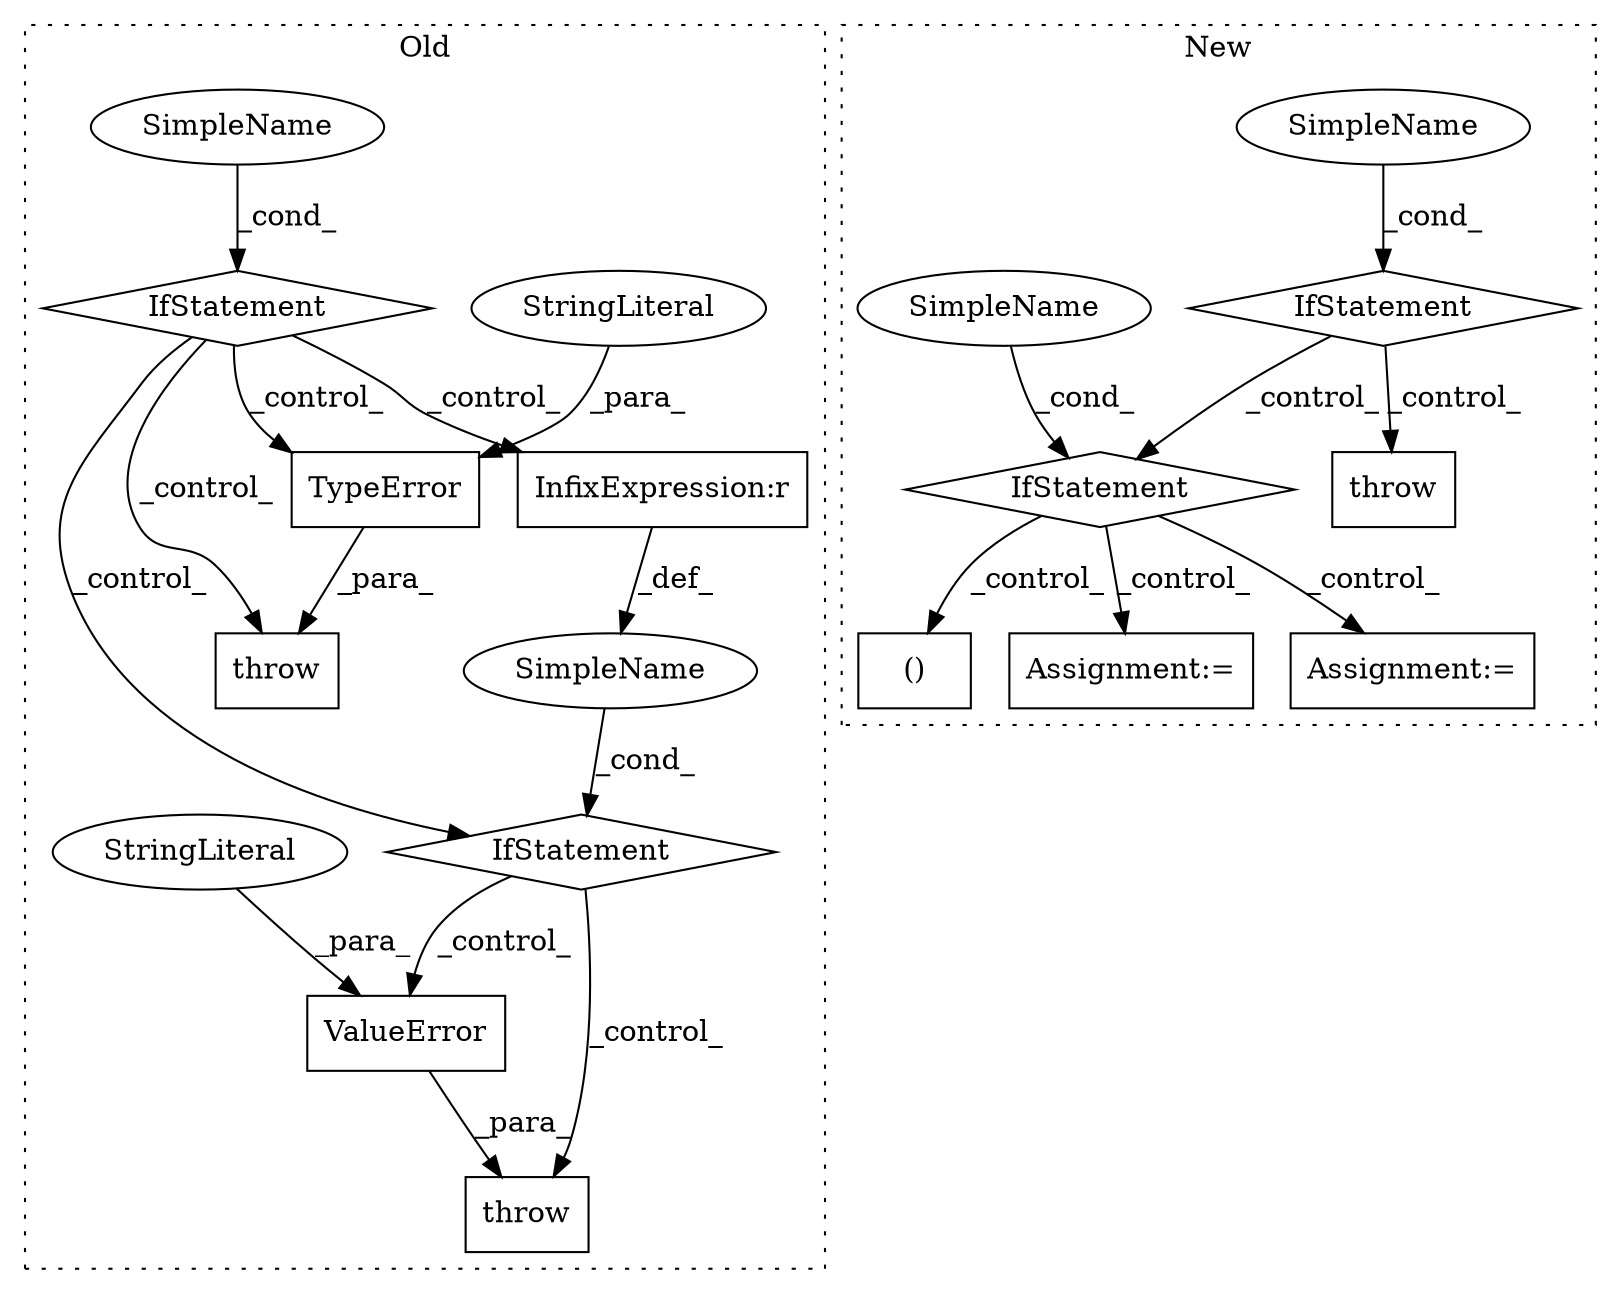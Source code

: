 digraph G {
subgraph cluster0 {
1 [label="TypeError" a="32" s="3796,3842" l="10,1" shape="box"];
3 [label="throw" a="53" s="3790" l="6" shape="box"];
4 [label="SimpleName" a="42" s="" l="" shape="ellipse"];
5 [label="IfStatement" a="25" s="3739,3780" l="4,2" shape="diamond"];
6 [label="StringLiteral" a="45" s="3806" l="36" shape="ellipse"];
10 [label="IfStatement" a="25" s="3855,3879" l="4,2" shape="diamond"];
11 [label="throw" a="53" s="3889" l="6" shape="box"];
12 [label="SimpleName" a="42" s="" l="" shape="ellipse"];
13 [label="ValueError" a="32" s="3895,3942" l="11,1" shape="box"];
17 [label="StringLiteral" a="45" s="3906" l="36" shape="ellipse"];
18 [label="InfixExpression:r" a="27" s="3874" l="4" shape="box"];
label = "Old";
style="dotted";
}
subgraph cluster1 {
2 [label="IfStatement" a="25" s="3814,3857" l="4,2" shape="diamond"];
7 [label="Assignment:=" a="7" s="4159" l="2" shape="box"];
8 [label="SimpleName" a="42" s="" l="" shape="ellipse"];
9 [label="Assignment:=" a="7" s="4232" l="1" shape="box"];
14 [label="throw" a="53" s="3867" l="6" shape="box"];
15 [label="()" a="106" s="4121" l="38" shape="box"];
16 [label="IfStatement" a="25" s="4096,4104" l="4,2" shape="diamond"];
19 [label="SimpleName" a="42" s="4100" l="4" shape="ellipse"];
label = "New";
style="dotted";
}
1 -> 3 [label="_para_"];
2 -> 14 [label="_control_"];
2 -> 16 [label="_control_"];
4 -> 5 [label="_cond_"];
5 -> 3 [label="_control_"];
5 -> 18 [label="_control_"];
5 -> 1 [label="_control_"];
5 -> 10 [label="_control_"];
6 -> 1 [label="_para_"];
8 -> 2 [label="_cond_"];
10 -> 11 [label="_control_"];
10 -> 13 [label="_control_"];
12 -> 10 [label="_cond_"];
13 -> 11 [label="_para_"];
16 -> 15 [label="_control_"];
16 -> 7 [label="_control_"];
16 -> 9 [label="_control_"];
17 -> 13 [label="_para_"];
18 -> 12 [label="_def_"];
19 -> 16 [label="_cond_"];
}
